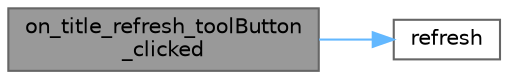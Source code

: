 digraph "on_title_refresh_toolButton_clicked"
{
 // LATEX_PDF_SIZE
  bgcolor="transparent";
  edge [fontname=Helvetica,fontsize=10,labelfontname=Helvetica,labelfontsize=10];
  node [fontname=Helvetica,fontsize=10,shape=box,height=0.2,width=0.4];
  rankdir="LR";
  Node1 [id="Node000001",label="on_title_refresh_toolButton\l_clicked",height=0.2,width=0.4,color="gray40", fillcolor="grey60", style="filled", fontcolor="black",tooltip="刷新按钮点击事件，触发界面刷新"];
  Node1 -> Node2 [id="edge1_Node000001_Node000002",color="steelblue1",style="solid",tooltip=" "];
  Node2 [id="Node000002",label="refresh",height=0.2,width=0.4,color="grey40", fillcolor="white", style="filled",URL="$class_title_widget.html#a5f2e190b8261a98c97c2ea4e86670d54",tooltip="刷新信号，通知界面刷新"];
}

